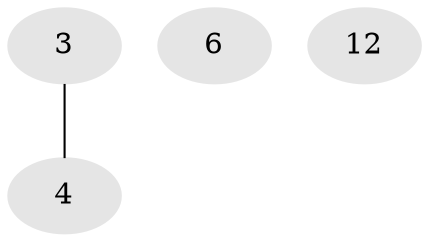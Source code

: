 // Generated by graph-tools (version 1.1) at 2025/46/02/15/25 05:46:28]
// undirected, 4 vertices, 1 edges
graph export_dot {
graph [start="1"]
  node [color=gray90,style=filled];
  3 [super="+2+11+19"];
  4 [super="+5+10"];
  6 [super="+5+7+13"];
  12 [super="+11+16+17+20"];
  3 -- 4;
}
